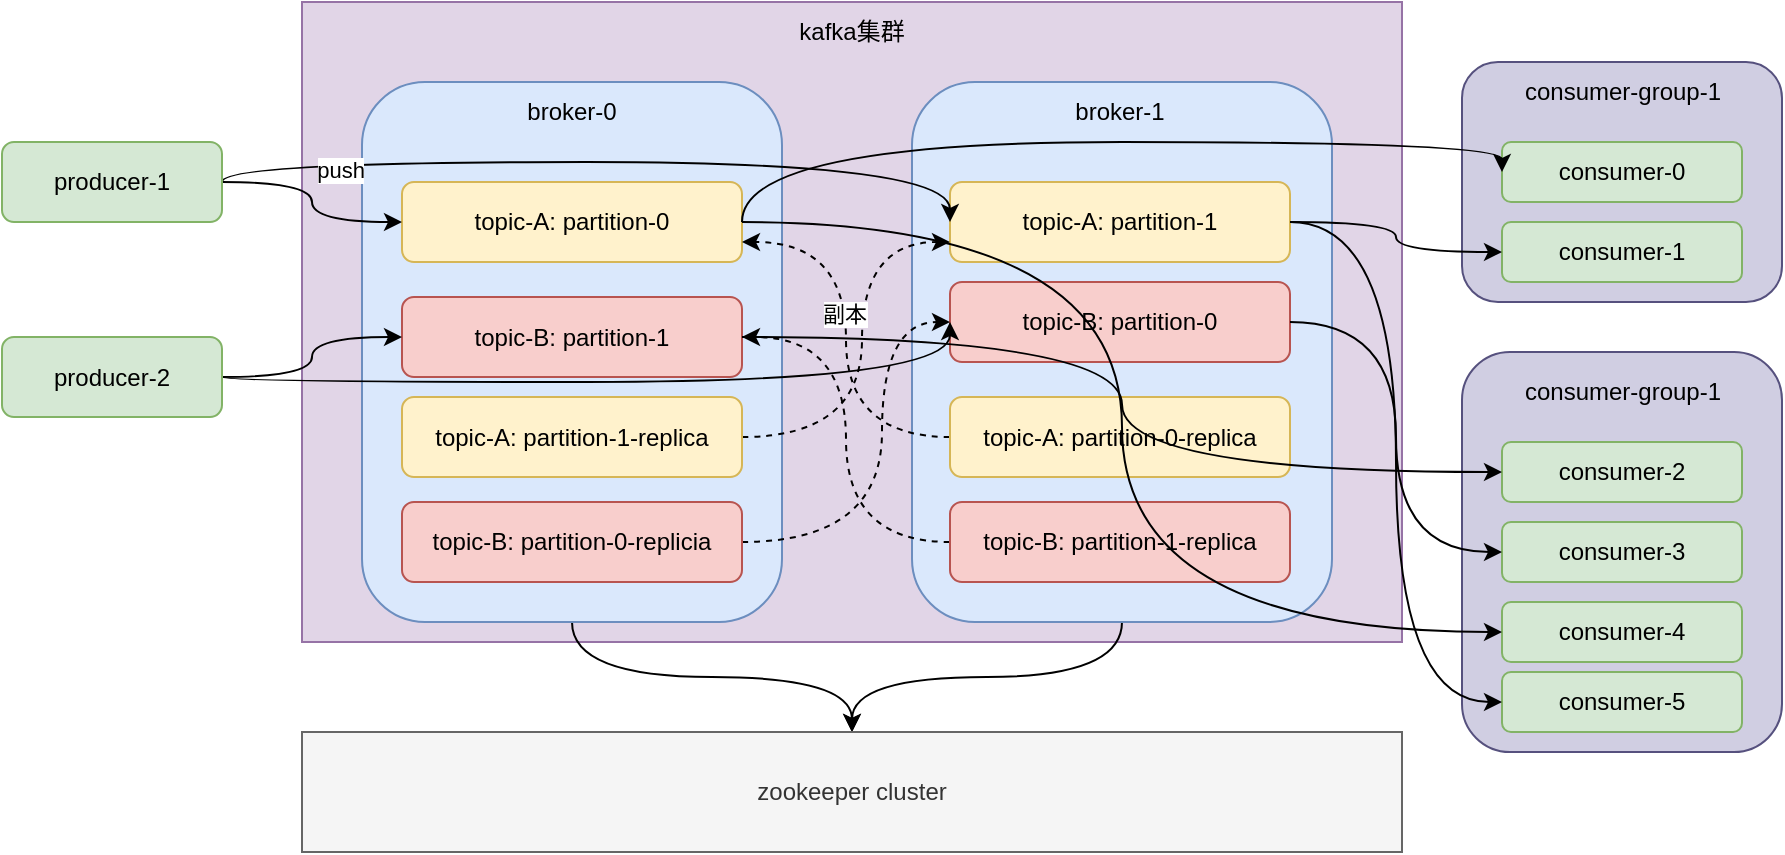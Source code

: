 <mxfile version="20.3.0" type="device"><diagram id="INBeL4hAlyQGhwwBNsyd" name="第 1 页"><mxGraphModel dx="2489" dy="903" grid="1" gridSize="10" guides="1" tooltips="1" connect="1" arrows="1" fold="1" page="1" pageScale="1" pageWidth="827" pageHeight="1169" math="0" shadow="0"><root><mxCell id="0"/><mxCell id="1" parent="0"/><mxCell id="ZiJoyX1dPslZyDGxarvN-2" value="" style="rounded=0;whiteSpace=wrap;html=1;fillColor=#e1d5e7;strokeColor=#9673a6;" parent="1" vertex="1"><mxGeometry x="140" y="160" width="550" height="320" as="geometry"/></mxCell><mxCell id="MsWxYCM3bRUuU8aE_dFW-24" style="edgeStyle=orthogonalEdgeStyle;curved=1;rounded=0;orthogonalLoop=1;jettySize=auto;html=1;exitX=0.5;exitY=1;exitDx=0;exitDy=0;" edge="1" parent="1" source="MsWxYCM3bRUuU8aE_dFW-1" target="MsWxYCM3bRUuU8aE_dFW-22"><mxGeometry relative="1" as="geometry"/></mxCell><mxCell id="MsWxYCM3bRUuU8aE_dFW-1" value="" style="rounded=1;whiteSpace=wrap;html=1;fillColor=#dae8fc;strokeColor=#6c8ebf;" vertex="1" parent="1"><mxGeometry x="170" y="200" width="210" height="270" as="geometry"/></mxCell><mxCell id="MsWxYCM3bRUuU8aE_dFW-25" style="edgeStyle=orthogonalEdgeStyle;curved=1;rounded=0;orthogonalLoop=1;jettySize=auto;html=1;exitX=0.5;exitY=1;exitDx=0;exitDy=0;entryX=0.5;entryY=0;entryDx=0;entryDy=0;" edge="1" parent="1" source="MsWxYCM3bRUuU8aE_dFW-2" target="MsWxYCM3bRUuU8aE_dFW-22"><mxGeometry relative="1" as="geometry"/></mxCell><mxCell id="MsWxYCM3bRUuU8aE_dFW-2" value="" style="rounded=1;whiteSpace=wrap;html=1;fillColor=#dae8fc;strokeColor=#6c8ebf;" vertex="1" parent="1"><mxGeometry x="445" y="200" width="210" height="270" as="geometry"/></mxCell><mxCell id="MsWxYCM3bRUuU8aE_dFW-3" value="kafka集群" style="text;html=1;strokeColor=none;fillColor=none;align=center;verticalAlign=middle;whiteSpace=wrap;rounded=0;" vertex="1" parent="1"><mxGeometry x="385" y="160" width="60" height="30" as="geometry"/></mxCell><mxCell id="MsWxYCM3bRUuU8aE_dFW-4" value="broker-0" style="text;html=1;strokeColor=none;fillColor=none;align=center;verticalAlign=middle;whiteSpace=wrap;rounded=0;" vertex="1" parent="1"><mxGeometry x="245" y="200" width="60" height="30" as="geometry"/></mxCell><mxCell id="MsWxYCM3bRUuU8aE_dFW-5" value="topic-A: partition-0" style="rounded=1;whiteSpace=wrap;html=1;fillColor=#fff2cc;strokeColor=#d6b656;" vertex="1" parent="1"><mxGeometry x="190" y="250" width="170" height="40" as="geometry"/></mxCell><mxCell id="MsWxYCM3bRUuU8aE_dFW-6" value="topic-A: partition-1" style="rounded=1;whiteSpace=wrap;html=1;fillColor=#fff2cc;strokeColor=#d6b656;" vertex="1" parent="1"><mxGeometry x="464" y="250" width="170" height="40" as="geometry"/></mxCell><mxCell id="MsWxYCM3bRUuU8aE_dFW-7" value="topic-B: partition-0" style="rounded=1;whiteSpace=wrap;html=1;fillColor=#f8cecc;strokeColor=#b85450;" vertex="1" parent="1"><mxGeometry x="464" y="300" width="170" height="40" as="geometry"/></mxCell><mxCell id="MsWxYCM3bRUuU8aE_dFW-8" value="topic-B: partition-1" style="rounded=1;whiteSpace=wrap;html=1;fillColor=#f8cecc;strokeColor=#b85450;" vertex="1" parent="1"><mxGeometry x="190" y="307.5" width="170" height="40" as="geometry"/></mxCell><mxCell id="MsWxYCM3bRUuU8aE_dFW-9" value="broker-1" style="text;html=1;strokeColor=none;fillColor=none;align=center;verticalAlign=middle;whiteSpace=wrap;rounded=0;" vertex="1" parent="1"><mxGeometry x="519" y="200" width="60" height="30" as="geometry"/></mxCell><mxCell id="MsWxYCM3bRUuU8aE_dFW-12" style="edgeStyle=orthogonalEdgeStyle;rounded=0;orthogonalLoop=1;jettySize=auto;html=1;exitX=1;exitY=0.5;exitDx=0;exitDy=0;curved=1;" edge="1" parent="1" source="MsWxYCM3bRUuU8aE_dFW-10" target="MsWxYCM3bRUuU8aE_dFW-5"><mxGeometry relative="1" as="geometry"/></mxCell><mxCell id="MsWxYCM3bRUuU8aE_dFW-13" style="edgeStyle=orthogonalEdgeStyle;curved=1;rounded=0;orthogonalLoop=1;jettySize=auto;html=1;exitX=1;exitY=0.5;exitDx=0;exitDy=0;entryX=0;entryY=0.5;entryDx=0;entryDy=0;" edge="1" parent="1" source="MsWxYCM3bRUuU8aE_dFW-10" target="MsWxYCM3bRUuU8aE_dFW-6"><mxGeometry relative="1" as="geometry"><Array as="points"><mxPoint x="100" y="240"/><mxPoint x="464" y="240"/></Array></mxGeometry></mxCell><mxCell id="MsWxYCM3bRUuU8aE_dFW-35" value="push" style="edgeLabel;html=1;align=center;verticalAlign=middle;resizable=0;points=[];" vertex="1" connectable="0" parent="MsWxYCM3bRUuU8aE_dFW-13"><mxGeometry x="-0.662" y="-5" relative="1" as="geometry"><mxPoint y="-1" as="offset"/></mxGeometry></mxCell><mxCell id="MsWxYCM3bRUuU8aE_dFW-10" value="producer-1" style="rounded=1;whiteSpace=wrap;html=1;fillColor=#d5e8d4;strokeColor=#82b366;" vertex="1" parent="1"><mxGeometry x="-10" y="230" width="110" height="40" as="geometry"/></mxCell><mxCell id="MsWxYCM3bRUuU8aE_dFW-14" style="edgeStyle=orthogonalEdgeStyle;curved=1;rounded=0;orthogonalLoop=1;jettySize=auto;html=1;exitX=1;exitY=0.5;exitDx=0;exitDy=0;" edge="1" parent="1" source="MsWxYCM3bRUuU8aE_dFW-11" target="MsWxYCM3bRUuU8aE_dFW-8"><mxGeometry relative="1" as="geometry"/></mxCell><mxCell id="MsWxYCM3bRUuU8aE_dFW-15" style="edgeStyle=orthogonalEdgeStyle;curved=1;rounded=0;orthogonalLoop=1;jettySize=auto;html=1;exitX=1;exitY=0.5;exitDx=0;exitDy=0;entryX=0;entryY=0.5;entryDx=0;entryDy=0;" edge="1" parent="1" source="MsWxYCM3bRUuU8aE_dFW-11" target="MsWxYCM3bRUuU8aE_dFW-7"><mxGeometry relative="1" as="geometry"><Array as="points"><mxPoint x="100" y="350"/><mxPoint x="464" y="350"/></Array></mxGeometry></mxCell><mxCell id="MsWxYCM3bRUuU8aE_dFW-11" value="producer-2" style="rounded=1;whiteSpace=wrap;html=1;fillColor=#d5e8d4;strokeColor=#82b366;" vertex="1" parent="1"><mxGeometry x="-10" y="327.5" width="110" height="40" as="geometry"/></mxCell><mxCell id="MsWxYCM3bRUuU8aE_dFW-16" value="" style="rounded=1;whiteSpace=wrap;html=1;fillColor=#d0cee2;strokeColor=#56517e;" vertex="1" parent="1"><mxGeometry x="720" y="190" width="160" height="120" as="geometry"/></mxCell><mxCell id="MsWxYCM3bRUuU8aE_dFW-18" value="consumer-0" style="rounded=1;whiteSpace=wrap;html=1;fillColor=#d5e8d4;strokeColor=#82b366;" vertex="1" parent="1"><mxGeometry x="740" y="230" width="120" height="30" as="geometry"/></mxCell><mxCell id="MsWxYCM3bRUuU8aE_dFW-19" value="consumer-1" style="rounded=1;whiteSpace=wrap;html=1;fillColor=#d5e8d4;strokeColor=#82b366;" vertex="1" parent="1"><mxGeometry x="740" y="270" width="120" height="30" as="geometry"/></mxCell><mxCell id="MsWxYCM3bRUuU8aE_dFW-22" value="zookeeper cluster" style="rounded=0;whiteSpace=wrap;html=1;fillColor=#f5f5f5;fontColor=#333333;strokeColor=#666666;" vertex="1" parent="1"><mxGeometry x="140" y="525" width="550" height="60" as="geometry"/></mxCell><mxCell id="MsWxYCM3bRUuU8aE_dFW-32" style="edgeStyle=orthogonalEdgeStyle;curved=1;rounded=0;orthogonalLoop=1;jettySize=auto;html=1;exitX=1;exitY=0.5;exitDx=0;exitDy=0;entryX=0;entryY=0.75;entryDx=0;entryDy=0;dashed=1;" edge="1" parent="1" source="MsWxYCM3bRUuU8aE_dFW-26" target="MsWxYCM3bRUuU8aE_dFW-6"><mxGeometry relative="1" as="geometry"><Array as="points"><mxPoint x="420" y="378"/><mxPoint x="420" y="280"/></Array></mxGeometry></mxCell><mxCell id="MsWxYCM3bRUuU8aE_dFW-26" value="topic-A: partition-1-replica" style="rounded=1;whiteSpace=wrap;html=1;fillColor=#fff2cc;strokeColor=#d6b656;" vertex="1" parent="1"><mxGeometry x="190" y="357.5" width="170" height="40" as="geometry"/></mxCell><mxCell id="MsWxYCM3bRUuU8aE_dFW-30" style="edgeStyle=orthogonalEdgeStyle;curved=1;rounded=0;orthogonalLoop=1;jettySize=auto;html=1;exitX=0;exitY=0.5;exitDx=0;exitDy=0;entryX=1;entryY=0.75;entryDx=0;entryDy=0;dashed=1;" edge="1" parent="1" source="MsWxYCM3bRUuU8aE_dFW-27" target="MsWxYCM3bRUuU8aE_dFW-5"><mxGeometry relative="1" as="geometry"/></mxCell><mxCell id="MsWxYCM3bRUuU8aE_dFW-31" value="副本" style="edgeLabel;html=1;align=center;verticalAlign=middle;resizable=0;points=[];" vertex="1" connectable="0" parent="MsWxYCM3bRUuU8aE_dFW-30"><mxGeometry x="0.125" y="1" relative="1" as="geometry"><mxPoint as="offset"/></mxGeometry></mxCell><mxCell id="MsWxYCM3bRUuU8aE_dFW-27" value="topic-A: partition-0-replica" style="rounded=1;whiteSpace=wrap;html=1;fillColor=#fff2cc;strokeColor=#d6b656;" vertex="1" parent="1"><mxGeometry x="464" y="357.5" width="170" height="40" as="geometry"/></mxCell><mxCell id="MsWxYCM3bRUuU8aE_dFW-34" style="edgeStyle=orthogonalEdgeStyle;curved=1;rounded=0;orthogonalLoop=1;jettySize=auto;html=1;exitX=1;exitY=0.5;exitDx=0;exitDy=0;entryX=0;entryY=0.5;entryDx=0;entryDy=0;dashed=1;" edge="1" parent="1" source="MsWxYCM3bRUuU8aE_dFW-28" target="MsWxYCM3bRUuU8aE_dFW-7"><mxGeometry relative="1" as="geometry"><Array as="points"><mxPoint x="430" y="430"/><mxPoint x="430" y="320"/></Array></mxGeometry></mxCell><mxCell id="MsWxYCM3bRUuU8aE_dFW-28" value="topic-B: partition-0-replicia" style="rounded=1;whiteSpace=wrap;html=1;fillColor=#f8cecc;strokeColor=#b85450;" vertex="1" parent="1"><mxGeometry x="190" y="410" width="170" height="40" as="geometry"/></mxCell><mxCell id="MsWxYCM3bRUuU8aE_dFW-33" style="edgeStyle=orthogonalEdgeStyle;curved=1;rounded=0;orthogonalLoop=1;jettySize=auto;html=1;exitX=0;exitY=0.5;exitDx=0;exitDy=0;entryX=1;entryY=0.5;entryDx=0;entryDy=0;dashed=1;" edge="1" parent="1" source="MsWxYCM3bRUuU8aE_dFW-29" target="MsWxYCM3bRUuU8aE_dFW-8"><mxGeometry relative="1" as="geometry"/></mxCell><mxCell id="MsWxYCM3bRUuU8aE_dFW-29" value="topic-B: partition-1-replica" style="rounded=1;whiteSpace=wrap;html=1;fillColor=#f8cecc;strokeColor=#b85450;" vertex="1" parent="1"><mxGeometry x="464" y="410" width="170" height="40" as="geometry"/></mxCell><mxCell id="MsWxYCM3bRUuU8aE_dFW-36" value="consumer-group-1" style="text;html=1;strokeColor=none;fillColor=none;align=center;verticalAlign=middle;whiteSpace=wrap;rounded=0;" vertex="1" parent="1"><mxGeometry x="743.5" y="190" width="113" height="30" as="geometry"/></mxCell><mxCell id="MsWxYCM3bRUuU8aE_dFW-38" value="" style="rounded=1;whiteSpace=wrap;html=1;fillColor=#d0cee2;strokeColor=#56517e;" vertex="1" parent="1"><mxGeometry x="720" y="335" width="160" height="200" as="geometry"/></mxCell><mxCell id="MsWxYCM3bRUuU8aE_dFW-39" value="consumer-2" style="rounded=1;whiteSpace=wrap;html=1;fillColor=#d5e8d4;strokeColor=#82b366;" vertex="1" parent="1"><mxGeometry x="740" y="380" width="120" height="30" as="geometry"/></mxCell><mxCell id="MsWxYCM3bRUuU8aE_dFW-40" value="consumer-3" style="rounded=1;whiteSpace=wrap;html=1;fillColor=#d5e8d4;strokeColor=#82b366;" vertex="1" parent="1"><mxGeometry x="740" y="420" width="120" height="30" as="geometry"/></mxCell><mxCell id="MsWxYCM3bRUuU8aE_dFW-41" value="consumer-group-1" style="text;html=1;strokeColor=none;fillColor=none;align=center;verticalAlign=middle;whiteSpace=wrap;rounded=0;" vertex="1" parent="1"><mxGeometry x="743.5" y="340" width="113" height="30" as="geometry"/></mxCell><mxCell id="MsWxYCM3bRUuU8aE_dFW-44" style="edgeStyle=orthogonalEdgeStyle;curved=1;rounded=0;orthogonalLoop=1;jettySize=auto;html=1;exitX=1;exitY=0.5;exitDx=0;exitDy=0;entryX=0;entryY=0.5;entryDx=0;entryDy=0;" edge="1" parent="1" source="MsWxYCM3bRUuU8aE_dFW-5" target="MsWxYCM3bRUuU8aE_dFW-18"><mxGeometry relative="1" as="geometry"><Array as="points"><mxPoint x="360" y="230"/><mxPoint x="740" y="230"/></Array></mxGeometry></mxCell><mxCell id="MsWxYCM3bRUuU8aE_dFW-45" style="edgeStyle=orthogonalEdgeStyle;curved=1;rounded=0;orthogonalLoop=1;jettySize=auto;html=1;exitX=1;exitY=0.5;exitDx=0;exitDy=0;entryX=0;entryY=0.5;entryDx=0;entryDy=0;" edge="1" parent="1" source="MsWxYCM3bRUuU8aE_dFW-6" target="MsWxYCM3bRUuU8aE_dFW-19"><mxGeometry relative="1" as="geometry"/></mxCell><mxCell id="MsWxYCM3bRUuU8aE_dFW-47" style="edgeStyle=orthogonalEdgeStyle;curved=1;rounded=0;orthogonalLoop=1;jettySize=auto;html=1;exitX=1;exitY=0.5;exitDx=0;exitDy=0;entryX=0;entryY=0.5;entryDx=0;entryDy=0;" edge="1" parent="1" source="MsWxYCM3bRUuU8aE_dFW-8" target="MsWxYCM3bRUuU8aE_dFW-39"><mxGeometry relative="1" as="geometry"/></mxCell><mxCell id="MsWxYCM3bRUuU8aE_dFW-48" style="edgeStyle=orthogonalEdgeStyle;curved=1;rounded=0;orthogonalLoop=1;jettySize=auto;html=1;exitX=1;exitY=0.5;exitDx=0;exitDy=0;entryX=0;entryY=0.5;entryDx=0;entryDy=0;" edge="1" parent="1" source="MsWxYCM3bRUuU8aE_dFW-7" target="MsWxYCM3bRUuU8aE_dFW-40"><mxGeometry relative="1" as="geometry"/></mxCell><mxCell id="MsWxYCM3bRUuU8aE_dFW-49" value="consumer-4" style="rounded=1;whiteSpace=wrap;html=1;fillColor=#d5e8d4;strokeColor=#82b366;" vertex="1" parent="1"><mxGeometry x="740" y="460" width="120" height="30" as="geometry"/></mxCell><mxCell id="MsWxYCM3bRUuU8aE_dFW-50" value="consumer-5" style="rounded=1;whiteSpace=wrap;html=1;fillColor=#d5e8d4;strokeColor=#82b366;" vertex="1" parent="1"><mxGeometry x="740" y="495" width="120" height="30" as="geometry"/></mxCell><mxCell id="MsWxYCM3bRUuU8aE_dFW-51" style="edgeStyle=orthogonalEdgeStyle;curved=1;rounded=0;orthogonalLoop=1;jettySize=auto;html=1;exitX=1;exitY=0.5;exitDx=0;exitDy=0;entryX=0;entryY=0.5;entryDx=0;entryDy=0;" edge="1" parent="1" source="MsWxYCM3bRUuU8aE_dFW-5" target="MsWxYCM3bRUuU8aE_dFW-49"><mxGeometry relative="1" as="geometry"/></mxCell><mxCell id="MsWxYCM3bRUuU8aE_dFW-54" style="edgeStyle=orthogonalEdgeStyle;curved=1;rounded=0;orthogonalLoop=1;jettySize=auto;html=1;exitX=1;exitY=0.5;exitDx=0;exitDy=0;entryX=0;entryY=0.5;entryDx=0;entryDy=0;" edge="1" parent="1" source="MsWxYCM3bRUuU8aE_dFW-6" target="MsWxYCM3bRUuU8aE_dFW-50"><mxGeometry relative="1" as="geometry"/></mxCell><mxCell id="MsWxYCM3bRUuU8aE_dFW-55" style="edgeStyle=orthogonalEdgeStyle;curved=1;rounded=0;orthogonalLoop=1;jettySize=auto;html=1;exitX=0.5;exitY=1;exitDx=0;exitDy=0;fillColor=#d5e8d4;strokeColor=#82b366;" edge="1" parent="1" source="MsWxYCM3bRUuU8aE_dFW-49" target="MsWxYCM3bRUuU8aE_dFW-49"><mxGeometry relative="1" as="geometry"/></mxCell></root></mxGraphModel></diagram></mxfile>